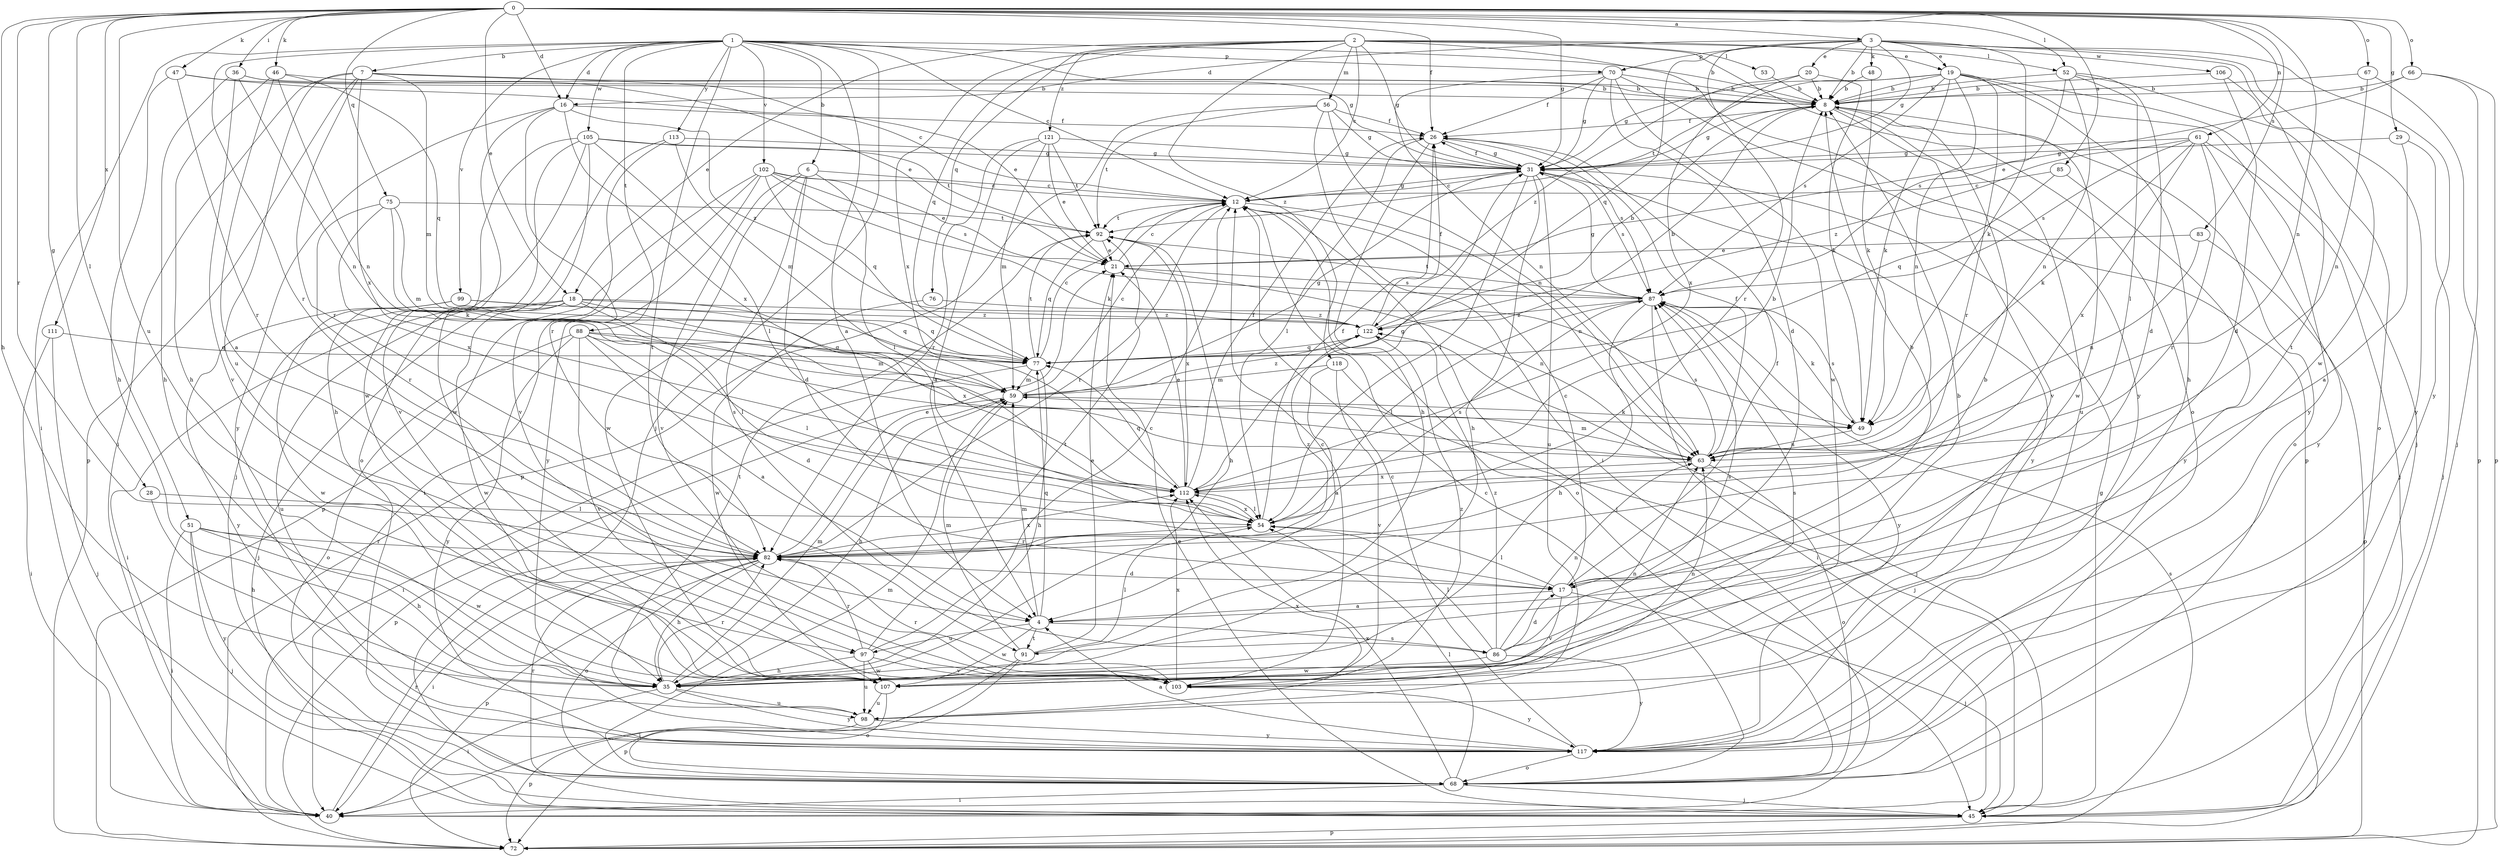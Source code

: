 strict digraph  {
0;
1;
2;
3;
4;
6;
7;
8;
12;
16;
17;
18;
19;
20;
21;
26;
28;
29;
31;
35;
36;
40;
45;
46;
47;
48;
49;
51;
52;
53;
54;
56;
59;
61;
63;
66;
67;
68;
70;
72;
75;
76;
77;
82;
83;
85;
86;
87;
88;
91;
92;
97;
98;
99;
102;
103;
105;
106;
107;
111;
112;
113;
117;
118;
121;
122;
0 -> 3  [label=a];
0 -> 16  [label=d];
0 -> 18  [label=e];
0 -> 26  [label=f];
0 -> 28  [label=g];
0 -> 29  [label=g];
0 -> 31  [label=g];
0 -> 35  [label=h];
0 -> 36  [label=i];
0 -> 46  [label=k];
0 -> 47  [label=k];
0 -> 51  [label=l];
0 -> 52  [label=l];
0 -> 61  [label=n];
0 -> 63  [label=n];
0 -> 66  [label=o];
0 -> 67  [label=o];
0 -> 75  [label=q];
0 -> 82  [label=r];
0 -> 83  [label=s];
0 -> 85  [label=s];
0 -> 97  [label=u];
0 -> 111  [label=x];
1 -> 4  [label=a];
1 -> 6  [label=b];
1 -> 7  [label=b];
1 -> 8  [label=b];
1 -> 12  [label=c];
1 -> 16  [label=d];
1 -> 31  [label=g];
1 -> 40  [label=i];
1 -> 45  [label=j];
1 -> 70  [label=p];
1 -> 82  [label=r];
1 -> 88  [label=t];
1 -> 91  [label=t];
1 -> 99  [label=v];
1 -> 102  [label=v];
1 -> 105  [label=w];
1 -> 113  [label=y];
2 -> 12  [label=c];
2 -> 18  [label=e];
2 -> 19  [label=e];
2 -> 31  [label=g];
2 -> 52  [label=l];
2 -> 53  [label=l];
2 -> 56  [label=m];
2 -> 68  [label=o];
2 -> 76  [label=q];
2 -> 77  [label=q];
2 -> 112  [label=x];
2 -> 117  [label=y];
2 -> 118  [label=z];
2 -> 121  [label=z];
3 -> 8  [label=b];
3 -> 16  [label=d];
3 -> 19  [label=e];
3 -> 20  [label=e];
3 -> 31  [label=g];
3 -> 48  [label=k];
3 -> 49  [label=k];
3 -> 70  [label=p];
3 -> 77  [label=q];
3 -> 82  [label=r];
3 -> 91  [label=t];
3 -> 106  [label=w];
3 -> 107  [label=w];
3 -> 117  [label=y];
4 -> 59  [label=m];
4 -> 77  [label=q];
4 -> 86  [label=s];
4 -> 91  [label=t];
4 -> 97  [label=u];
4 -> 107  [label=w];
6 -> 12  [label=c];
6 -> 17  [label=d];
6 -> 54  [label=l];
6 -> 86  [label=s];
6 -> 103  [label=v];
6 -> 107  [label=w];
7 -> 8  [label=b];
7 -> 21  [label=e];
7 -> 40  [label=i];
7 -> 59  [label=m];
7 -> 72  [label=p];
7 -> 82  [label=r];
7 -> 97  [label=u];
7 -> 112  [label=x];
8 -> 26  [label=f];
8 -> 31  [label=g];
8 -> 68  [label=o];
8 -> 98  [label=u];
8 -> 103  [label=v];
8 -> 107  [label=w];
12 -> 31  [label=g];
12 -> 45  [label=j];
12 -> 63  [label=n];
12 -> 68  [label=o];
12 -> 82  [label=r];
12 -> 92  [label=t];
16 -> 26  [label=f];
16 -> 82  [label=r];
16 -> 107  [label=w];
16 -> 112  [label=x];
16 -> 117  [label=y];
16 -> 122  [label=z];
17 -> 4  [label=a];
17 -> 8  [label=b];
17 -> 12  [label=c];
17 -> 26  [label=f];
17 -> 45  [label=j];
17 -> 54  [label=l];
17 -> 103  [label=v];
18 -> 40  [label=i];
18 -> 45  [label=j];
18 -> 54  [label=l];
18 -> 77  [label=q];
18 -> 98  [label=u];
18 -> 107  [label=w];
18 -> 112  [label=x];
18 -> 122  [label=z];
19 -> 8  [label=b];
19 -> 31  [label=g];
19 -> 35  [label=h];
19 -> 45  [label=j];
19 -> 49  [label=k];
19 -> 63  [label=n];
19 -> 82  [label=r];
19 -> 87  [label=s];
19 -> 92  [label=t];
19 -> 117  [label=y];
20 -> 8  [label=b];
20 -> 49  [label=k];
20 -> 112  [label=x];
20 -> 122  [label=z];
21 -> 12  [label=c];
21 -> 63  [label=n];
21 -> 87  [label=s];
26 -> 31  [label=g];
26 -> 35  [label=h];
26 -> 54  [label=l];
26 -> 87  [label=s];
28 -> 35  [label=h];
28 -> 54  [label=l];
29 -> 4  [label=a];
29 -> 31  [label=g];
29 -> 45  [label=j];
31 -> 12  [label=c];
31 -> 26  [label=f];
31 -> 35  [label=h];
31 -> 54  [label=l];
31 -> 87  [label=s];
31 -> 98  [label=u];
31 -> 117  [label=y];
35 -> 8  [label=b];
35 -> 40  [label=i];
35 -> 59  [label=m];
35 -> 82  [label=r];
35 -> 98  [label=u];
35 -> 117  [label=y];
36 -> 8  [label=b];
36 -> 21  [label=e];
36 -> 35  [label=h];
36 -> 63  [label=n];
36 -> 103  [label=v];
40 -> 82  [label=r];
45 -> 21  [label=e];
45 -> 31  [label=g];
45 -> 72  [label=p];
46 -> 4  [label=a];
46 -> 8  [label=b];
46 -> 35  [label=h];
46 -> 63  [label=n];
46 -> 77  [label=q];
47 -> 8  [label=b];
47 -> 12  [label=c];
47 -> 35  [label=h];
47 -> 82  [label=r];
48 -> 8  [label=b];
48 -> 49  [label=k];
49 -> 63  [label=n];
49 -> 87  [label=s];
51 -> 35  [label=h];
51 -> 40  [label=i];
51 -> 45  [label=j];
51 -> 82  [label=r];
51 -> 107  [label=w];
51 -> 117  [label=y];
52 -> 8  [label=b];
52 -> 17  [label=d];
52 -> 54  [label=l];
52 -> 63  [label=n];
52 -> 68  [label=o];
52 -> 87  [label=s];
53 -> 8  [label=b];
54 -> 26  [label=f];
54 -> 82  [label=r];
54 -> 87  [label=s];
54 -> 112  [label=x];
56 -> 26  [label=f];
56 -> 31  [label=g];
56 -> 40  [label=i];
56 -> 63  [label=n];
56 -> 72  [label=p];
56 -> 92  [label=t];
59 -> 12  [label=c];
59 -> 31  [label=g];
59 -> 35  [label=h];
59 -> 49  [label=k];
59 -> 72  [label=p];
59 -> 122  [label=z];
61 -> 31  [label=g];
61 -> 45  [label=j];
61 -> 49  [label=k];
61 -> 82  [label=r];
61 -> 87  [label=s];
61 -> 112  [label=x];
61 -> 117  [label=y];
61 -> 122  [label=z];
63 -> 26  [label=f];
63 -> 59  [label=m];
63 -> 68  [label=o];
63 -> 87  [label=s];
63 -> 112  [label=x];
66 -> 8  [label=b];
66 -> 21  [label=e];
66 -> 45  [label=j];
66 -> 72  [label=p];
67 -> 8  [label=b];
67 -> 63  [label=n];
67 -> 72  [label=p];
68 -> 12  [label=c];
68 -> 40  [label=i];
68 -> 45  [label=j];
68 -> 54  [label=l];
68 -> 59  [label=m];
68 -> 82  [label=r];
68 -> 112  [label=x];
70 -> 8  [label=b];
70 -> 17  [label=d];
70 -> 26  [label=f];
70 -> 31  [label=g];
70 -> 63  [label=n];
70 -> 72  [label=p];
70 -> 107  [label=w];
72 -> 87  [label=s];
75 -> 49  [label=k];
75 -> 59  [label=m];
75 -> 82  [label=r];
75 -> 92  [label=t];
75 -> 112  [label=x];
76 -> 107  [label=w];
76 -> 122  [label=z];
77 -> 8  [label=b];
77 -> 12  [label=c];
77 -> 35  [label=h];
77 -> 40  [label=i];
77 -> 59  [label=m];
77 -> 92  [label=t];
82 -> 17  [label=d];
82 -> 21  [label=e];
82 -> 35  [label=h];
82 -> 40  [label=i];
82 -> 68  [label=o];
82 -> 72  [label=p];
82 -> 112  [label=x];
82 -> 122  [label=z];
83 -> 21  [label=e];
83 -> 63  [label=n];
83 -> 72  [label=p];
85 -> 12  [label=c];
85 -> 77  [label=q];
85 -> 117  [label=y];
86 -> 8  [label=b];
86 -> 17  [label=d];
86 -> 54  [label=l];
86 -> 63  [label=n];
86 -> 87  [label=s];
86 -> 107  [label=w];
86 -> 117  [label=y];
86 -> 122  [label=z];
87 -> 31  [label=g];
87 -> 35  [label=h];
87 -> 40  [label=i];
87 -> 49  [label=k];
87 -> 54  [label=l];
87 -> 92  [label=t];
87 -> 117  [label=y];
87 -> 122  [label=z];
88 -> 4  [label=a];
88 -> 17  [label=d];
88 -> 54  [label=l];
88 -> 59  [label=m];
88 -> 68  [label=o];
88 -> 77  [label=q];
88 -> 103  [label=v];
88 -> 117  [label=y];
91 -> 21  [label=e];
91 -> 40  [label=i];
91 -> 54  [label=l];
91 -> 59  [label=m];
91 -> 72  [label=p];
92 -> 21  [label=e];
92 -> 35  [label=h];
92 -> 77  [label=q];
92 -> 112  [label=x];
97 -> 12  [label=c];
97 -> 35  [label=h];
97 -> 82  [label=r];
97 -> 92  [label=t];
97 -> 98  [label=u];
97 -> 103  [label=v];
97 -> 107  [label=w];
98 -> 72  [label=p];
98 -> 92  [label=t];
98 -> 112  [label=x];
98 -> 117  [label=y];
99 -> 77  [label=q];
99 -> 107  [label=w];
99 -> 117  [label=y];
99 -> 122  [label=z];
102 -> 12  [label=c];
102 -> 21  [label=e];
102 -> 40  [label=i];
102 -> 49  [label=k];
102 -> 72  [label=p];
102 -> 77  [label=q];
102 -> 87  [label=s];
102 -> 117  [label=y];
103 -> 12  [label=c];
103 -> 63  [label=n];
103 -> 82  [label=r];
103 -> 112  [label=x];
103 -> 117  [label=y];
103 -> 122  [label=z];
105 -> 31  [label=g];
105 -> 35  [label=h];
105 -> 45  [label=j];
105 -> 54  [label=l];
105 -> 92  [label=t];
105 -> 103  [label=v];
105 -> 107  [label=w];
106 -> 8  [label=b];
106 -> 17  [label=d];
106 -> 117  [label=y];
107 -> 63  [label=n];
107 -> 68  [label=o];
107 -> 87  [label=s];
107 -> 98  [label=u];
111 -> 40  [label=i];
111 -> 45  [label=j];
111 -> 77  [label=q];
112 -> 8  [label=b];
112 -> 21  [label=e];
112 -> 26  [label=f];
112 -> 31  [label=g];
112 -> 54  [label=l];
112 -> 77  [label=q];
113 -> 31  [label=g];
113 -> 59  [label=m];
113 -> 68  [label=o];
113 -> 103  [label=v];
117 -> 4  [label=a];
117 -> 12  [label=c];
117 -> 68  [label=o];
118 -> 4  [label=a];
118 -> 45  [label=j];
118 -> 59  [label=m];
118 -> 103  [label=v];
121 -> 4  [label=a];
121 -> 21  [label=e];
121 -> 31  [label=g];
121 -> 59  [label=m];
121 -> 82  [label=r];
121 -> 92  [label=t];
122 -> 8  [label=b];
122 -> 26  [label=f];
122 -> 45  [label=j];
122 -> 77  [label=q];
}
